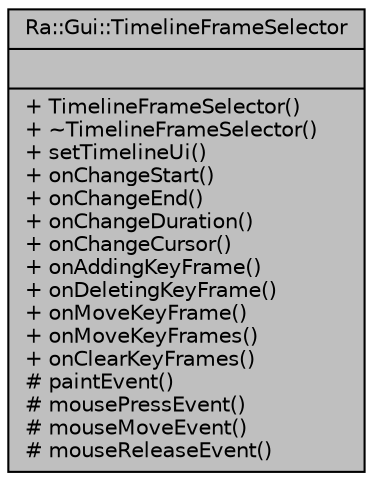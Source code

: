 digraph "Ra::Gui::TimelineFrameSelector"
{
 // INTERACTIVE_SVG=YES
 // LATEX_PDF_SIZE
  edge [fontname="Helvetica",fontsize="10",labelfontname="Helvetica",labelfontsize="10"];
  node [fontname="Helvetica",fontsize="10",shape=record];
  Node1 [label="{Ra::Gui::TimelineFrameSelector\n||+ TimelineFrameSelector()\l+ ~TimelineFrameSelector()\l+ setTimelineUi()\l+ onChangeStart()\l+ onChangeEnd()\l+ onChangeDuration()\l+ onChangeCursor()\l+ onAddingKeyFrame()\l+ onDeletingKeyFrame()\l+ onMoveKeyFrame()\l+ onMoveKeyFrames()\l+ onClearKeyFrames()\l# paintEvent()\l# mousePressEvent()\l# mouseMoveEvent()\l# mouseReleaseEvent()\l}",height=0.2,width=0.4,color="black", fillcolor="grey75", style="filled", fontcolor="black",tooltip=" "];
}
